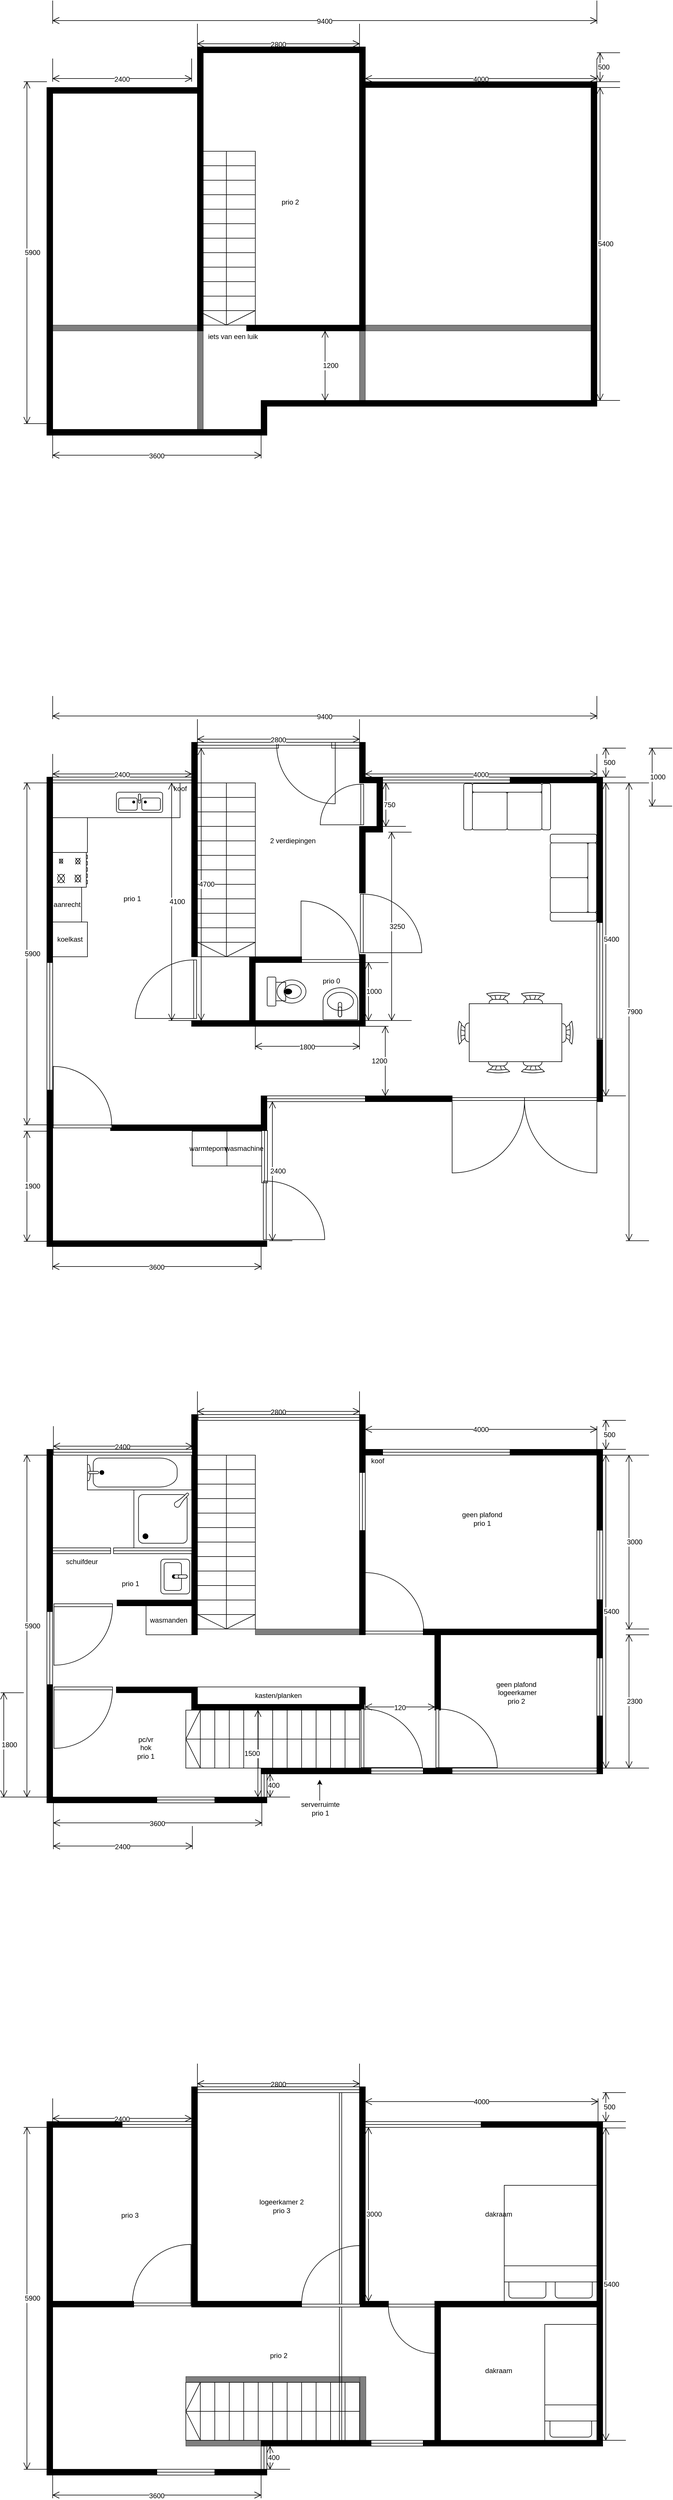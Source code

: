 <mxfile version="12.4.2" type="device" pages="1"><diagram name="Page-1" id="38b20595-45e3-9b7f-d5ca-b57f44c5b66d"><mxGraphModel dx="780" dy="1190" grid="1" gridSize="10" guides="1" tooltips="1" connect="0" arrows="0" fold="1" page="1" pageScale="1" pageWidth="1654" pageHeight="1169" background="#ffffff" math="0" shadow="0"><root><mxCell id="0"/><mxCell id="1" parent="0"/><mxCell id="gJJ7Ahk2cmXZsZUWzISn-1" value="" style="verticalLabelPosition=bottom;html=1;verticalAlign=top;align=center;shape=mxgraph.floorplan.stairs;direction=west;" parent="1" vertex="1"><mxGeometry x="530" y="4110" width="300" height="100" as="geometry"/></mxCell><mxCell id="1JDMGnojku8wExI22cnZ-4" value="" style="verticalLabelPosition=bottom;html=1;verticalAlign=top;align=center;shape=mxgraph.floorplan.wall;fillColor=#000000;direction=south;" parent="1" vertex="1"><mxGeometry x="290" y="1340" width="10" height="320" as="geometry"/></mxCell><mxCell id="1JDMGnojku8wExI22cnZ-6" value="" style="verticalLabelPosition=bottom;html=1;verticalAlign=top;align=center;shape=mxgraph.floorplan.stairs;direction=south;fillColor=none;rotation=0;" parent="1" vertex="1"><mxGeometry x="550" y="1350" width="100" height="300" as="geometry"/></mxCell><mxCell id="1JDMGnojku8wExI22cnZ-8" value="" style="rounded=0;whiteSpace=wrap;html=1;fillColor=none;" parent="1" vertex="1"><mxGeometry x="300" y="1350" width="220" height="60" as="geometry"/></mxCell><mxCell id="1JDMGnojku8wExI22cnZ-10" value="koelkast" style="rounded=0;whiteSpace=wrap;html=1;fillColor=none;" parent="1" vertex="1"><mxGeometry x="300" y="1590" width="60" height="60" as="geometry"/></mxCell><mxCell id="1JDMGnojku8wExI22cnZ-11" value="aanrecht" style="rounded=0;whiteSpace=wrap;html=1;fillColor=none;" parent="1" vertex="1"><mxGeometry x="300" y="1530" width="50" height="60" as="geometry"/></mxCell><mxCell id="1JDMGnojku8wExI22cnZ-14" value="" style="verticalLabelPosition=bottom;html=1;verticalAlign=top;align=center;shape=mxgraph.floorplan.doorRight;aspect=fixed;fillColor=none;" parent="1" vertex="1"><mxGeometry x="687" y="1280" width="101" height="107.29" as="geometry"/></mxCell><UserObject label="2 verdiepingen" placeholders="1" name="Variable" id="1JDMGnojku8wExI22cnZ-18"><mxCell style="text;html=1;strokeColor=none;fillColor=none;align=center;verticalAlign=middle;whiteSpace=wrap;overflow=hidden;" parent="1" vertex="1"><mxGeometry x="670" y="1440" width="90" height="20" as="geometry"/></mxCell></UserObject><mxCell id="1JDMGnojku8wExI22cnZ-28" value="" style="verticalLabelPosition=bottom;html=1;verticalAlign=top;align=center;shape=mxgraph.floorplan.wallCorner;fillColor=#000000;direction=south;" parent="1" vertex="1"><mxGeometry x="1090" y="1340" width="160" height="250" as="geometry"/></mxCell><mxCell id="1JDMGnojku8wExI22cnZ-29" value="" style="verticalLabelPosition=bottom;html=1;verticalAlign=top;align=center;shape=mxgraph.floorplan.window;fillColor=none;" parent="1" vertex="1"><mxGeometry x="870" y="1340" width="220" height="10" as="geometry"/></mxCell><mxCell id="1JDMGnojku8wExI22cnZ-30" value="" style="verticalLabelPosition=bottom;html=1;verticalAlign=top;align=center;shape=mxgraph.floorplan.window;fillColor=none;" parent="1" vertex="1"><mxGeometry x="550" y="1280" width="140" height="10" as="geometry"/></mxCell><mxCell id="1JDMGnojku8wExI22cnZ-32" value="" style="verticalLabelPosition=bottom;html=1;verticalAlign=top;align=center;shape=mxgraph.floorplan.window;fillColor=none;" parent="1" vertex="1"><mxGeometry x="300" y="1340" width="240" height="10" as="geometry"/></mxCell><mxCell id="1JDMGnojku8wExI22cnZ-33" value="" style="verticalLabelPosition=bottom;html=1;verticalAlign=top;align=center;shape=mxgraph.floorplan.doorLeft;aspect=fixed;fillColor=none;rotation=-90;" parent="1" vertex="1"><mxGeometry x="834.5" y="1538.94" width="101" height="107.06" as="geometry"/></mxCell><mxCell id="1JDMGnojku8wExI22cnZ-53" value="" style="verticalLabelPosition=bottom;html=1;verticalAlign=top;align=center;shape=mxgraph.floorplan.sink_double;fillColor=none;" parent="1" vertex="1"><mxGeometry x="410" y="1366" width="80" height="35" as="geometry"/></mxCell><mxCell id="1JDMGnojku8wExI22cnZ-55" value="" style="verticalLabelPosition=bottom;html=1;verticalAlign=top;align=center;shape=mxgraph.floorplan.toilet;fillColor=none;rotation=-90;" parent="1" vertex="1"><mxGeometry x="679" y="1676.5" width="50" height="67" as="geometry"/></mxCell><mxCell id="1JDMGnojku8wExI22cnZ-57" value="" style="verticalLabelPosition=bottom;html=1;verticalAlign=top;align=center;shape=mxgraph.floorplan.wall;fillColor=#000000;direction=south;" parent="1" vertex="1"><mxGeometry x="830" y="1646" width="10" height="114" as="geometry"/></mxCell><mxCell id="1JDMGnojku8wExI22cnZ-59" value="" style="verticalLabelPosition=bottom;html=1;verticalAlign=top;align=center;shape=mxgraph.floorplan.doorRight;aspect=fixed;fillColor=none;rotation=-180;" parent="1" vertex="1"><mxGeometry x="729" y="1552.5" width="101" height="107.29" as="geometry"/></mxCell><mxCell id="1JDMGnojku8wExI22cnZ-61" value="" style="verticalLabelPosition=bottom;html=1;verticalAlign=top;align=center;shape=mxgraph.floorplan.sink_1;fillColor=none;rotation=180;" parent="1" vertex="1"><mxGeometry x="767" y="1703.5" width="60" height="55" as="geometry"/></mxCell><mxCell id="1JDMGnojku8wExI22cnZ-64" value="" style="verticalLabelPosition=bottom;html=1;verticalAlign=top;align=center;shape=mxgraph.floorplan.doorDouble;aspect=fixed;fillColor=none;" parent="1" vertex="1"><mxGeometry x="990" y="1893" width="250" height="133" as="geometry"/></mxCell><mxCell id="1JDMGnojku8wExI22cnZ-66" value="" style="verticalLabelPosition=bottom;html=1;verticalAlign=top;align=center;shape=mxgraph.floorplan.window;fillColor=none;" parent="1" vertex="1"><mxGeometry x="670" y="1890" width="170" height="10" as="geometry"/></mxCell><mxCell id="1JDMGnojku8wExI22cnZ-67" value="" style="verticalLabelPosition=bottom;html=1;verticalAlign=top;align=center;shape=mxgraph.floorplan.window;fillColor=none;" parent="1" vertex="1"><mxGeometry x="782" y="1280" width="48" height="10" as="geometry"/></mxCell><mxCell id="1JDMGnojku8wExI22cnZ-68" value="" style="verticalLabelPosition=bottom;html=1;verticalAlign=top;align=center;shape=mxgraph.floorplan.doorLeft;aspect=fixed;fillColor=none;rotation=-90;" parent="1" vertex="1"><mxGeometry x="667" y="2034" width="101" height="107.29" as="geometry"/></mxCell><mxCell id="1JDMGnojku8wExI22cnZ-70" value="" style="verticalLabelPosition=bottom;html=1;verticalAlign=top;align=center;shape=mxgraph.floorplan.window;fillColor=none;rotation=0;direction=south;" parent="1" vertex="1"><mxGeometry x="661" y="1950" width="10" height="90" as="geometry"/></mxCell><mxCell id="1JDMGnojku8wExI22cnZ-74" value="" style="verticalLabelPosition=bottom;html=1;verticalAlign=top;align=center;shape=mxgraph.floorplan.wall;fillColor=#000000;" parent="1" vertex="1"><mxGeometry x="400" y="1940" width="270" height="10" as="geometry"/></mxCell><mxCell id="1JDMGnojku8wExI22cnZ-80" value="" style="verticalLabelPosition=bottom;html=1;verticalAlign=top;align=center;shape=mxgraph.floorplan.window;fillColor=none;rotation=0;direction=south;" parent="1" vertex="1"><mxGeometry x="290" y="1658" width="10" height="227" as="geometry"/></mxCell><mxCell id="1JDMGnojku8wExI22cnZ-93" value="" style="verticalLabelPosition=bottom;html=1;verticalAlign=top;align=center;shape=mxgraph.floorplan.wallCorner;fillColor=#000000;direction=north;" parent="1" vertex="1"><mxGeometry x="290" y="1880" width="380" height="270" as="geometry"/></mxCell><mxCell id="1JDMGnojku8wExI22cnZ-94" value="" style="verticalLabelPosition=bottom;html=1;verticalAlign=top;align=center;shape=mxgraph.floorplan.window;fillColor=none;rotation=0;direction=south;" parent="1" vertex="1"><mxGeometry x="1240" y="1591" width="10" height="200" as="geometry"/></mxCell><mxCell id="1JDMGnojku8wExI22cnZ-95" value="" style="verticalLabelPosition=bottom;html=1;verticalAlign=top;align=center;shape=mxgraph.floorplan.wall;fillColor=#000000;direction=south;" parent="1" vertex="1"><mxGeometry x="1240" y="1793" width="10" height="107" as="geometry"/></mxCell><mxCell id="1JDMGnojku8wExI22cnZ-96" value="1200" style="shape=dimension;direction=north;whiteSpace=wrap;html=1;align=right;points=[];verticalAlign=middle;labelBackgroundColor=#ffffff;fillColor=none;" parent="1" vertex="1"><mxGeometry x="840" y="1770" width="40" height="120" as="geometry"/></mxCell><mxCell id="1JDMGnojku8wExI22cnZ-99" value="" style="verticalLabelPosition=bottom;html=1;verticalAlign=top;align=center;shape=mxgraph.floorplan.wall;fillColor=#000000;" parent="1" vertex="1"><mxGeometry x="840" y="1890" width="150" height="10" as="geometry"/></mxCell><mxCell id="1JDMGnojku8wExI22cnZ-100" value="" style="verticalLabelPosition=bottom;html=1;verticalAlign=top;align=center;shape=mxgraph.floorplan.wall;fillColor=#000000;direction=south;" parent="1" vertex="1"><mxGeometry x="660" y="1890" width="10" height="50" as="geometry"/></mxCell><mxCell id="1JDMGnojku8wExI22cnZ-106" value="2400" style="shape=dimension;whiteSpace=wrap;html=1;align=center;points=[];verticalAlign=bottom;spacingBottom=-5;labelBackgroundColor=#ffffff;fillColor=none;" parent="1" vertex="1"><mxGeometry x="300" y="1300" width="240" height="40" as="geometry"/></mxCell><mxCell id="1JDMGnojku8wExI22cnZ-107" value="2800" style="shape=dimension;whiteSpace=wrap;html=1;align=center;points=[];verticalAlign=bottom;spacingBottom=-5;labelBackgroundColor=#ffffff;fillColor=none;" parent="1" vertex="1"><mxGeometry x="550" y="1240" width="280" height="40" as="geometry"/></mxCell><mxCell id="1JDMGnojku8wExI22cnZ-108" value="9400" style="shape=dimension;whiteSpace=wrap;html=1;align=center;points=[];verticalAlign=bottom;spacingBottom=-5;labelBackgroundColor=#ffffff;fillColor=none;" parent="1" vertex="1"><mxGeometry x="300" width="940" height="40" as="geometry"/></mxCell><mxCell id="1JDMGnojku8wExI22cnZ-109" value="7900" style="shape=dimension;direction=south;whiteSpace=wrap;html=1;align=left;points=[];verticalAlign=middle;labelBackgroundColor=#ffffff;fillColor=none;" parent="1" vertex="1"><mxGeometry x="1290" y="1350" width="40" height="790" as="geometry"/></mxCell><mxCell id="1JDMGnojku8wExI22cnZ-111" value="5400" style="shape=dimension;direction=south;whiteSpace=wrap;html=1;align=left;points=[];verticalAlign=middle;labelBackgroundColor=#ffffff;fillColor=none;" parent="1" vertex="1"><mxGeometry x="1250" y="1350" width="40" height="540" as="geometry"/></mxCell><mxCell id="1JDMGnojku8wExI22cnZ-112" value="2400&lt;br&gt;" style="shape=dimension;direction=south;whiteSpace=wrap;html=1;align=left;points=[];verticalAlign=middle;labelBackgroundColor=#ffffff;fillColor=none;" parent="1" vertex="1"><mxGeometry x="674" y="1900" width="40" height="240" as="geometry"/></mxCell><mxCell id="1JDMGnojku8wExI22cnZ-113" value="500" style="shape=dimension;direction=south;whiteSpace=wrap;html=1;align=left;points=[];verticalAlign=middle;labelBackgroundColor=#ffffff;fillColor=none;" parent="1" vertex="1"><mxGeometry x="1250" y="1290" width="40" height="50" as="geometry"/></mxCell><mxCell id="sP8TrKM2C8Txnygdj8B0-2" value="4000" style="shape=dimension;direction=west;whiteSpace=wrap;html=1;align=center;points=[];verticalAlign=top;spacingTop=-8;labelBackgroundColor=#ffffff;fillColor=none;" parent="1" vertex="1"><mxGeometry x="840" y="2460" width="400" height="40" as="geometry"/></mxCell><mxCell id="sP8TrKM2C8Txnygdj8B0-3" value="2400" style="shape=dimension;whiteSpace=wrap;html=1;align=center;points=[];verticalAlign=bottom;spacingBottom=-5;labelBackgroundColor=#ffffff;fillColor=none;" parent="1" vertex="1"><mxGeometry x="301.25" y="2460" width="240" height="40" as="geometry"/></mxCell><mxCell id="sP8TrKM2C8Txnygdj8B0-4" value="2800" style="shape=dimension;whiteSpace=wrap;html=1;align=center;points=[];verticalAlign=bottom;spacingBottom=-5;labelBackgroundColor=#ffffff;fillColor=none;" parent="1" vertex="1"><mxGeometry x="550" y="2400" width="280" height="40" as="geometry"/></mxCell><mxCell id="sP8TrKM2C8Txnygdj8B0-5" value="500" style="shape=dimension;direction=south;whiteSpace=wrap;html=1;align=left;points=[];verticalAlign=middle;labelBackgroundColor=#ffffff;fillColor=none;" parent="1" vertex="1"><mxGeometry x="1250" y="2450" width="40" height="50" as="geometry"/></mxCell><mxCell id="sP8TrKM2C8Txnygdj8B0-6" value="" style="verticalLabelPosition=bottom;html=1;verticalAlign=top;align=center;shape=mxgraph.floorplan.window;" parent="1" vertex="1"><mxGeometry x="551.25" y="2440" width="280" height="10" as="geometry"/></mxCell><mxCell id="sP8TrKM2C8Txnygdj8B0-15" value="5400" style="shape=dimension;direction=south;whiteSpace=wrap;html=1;align=left;points=[];verticalAlign=middle;labelBackgroundColor=#ffffff;fillColor=none;" parent="1" vertex="1"><mxGeometry x="1250" y="2510" width="40" height="540" as="geometry"/></mxCell><mxCell id="sP8TrKM2C8Txnygdj8B0-16" value="" style="verticalLabelPosition=bottom;html=1;verticalAlign=top;align=center;shape=mxgraph.floorplan.wallCorner;fillColor=#000000;direction=north;" parent="1" vertex="1"><mxGeometry x="290" y="2905" width="190" height="205" as="geometry"/></mxCell><mxCell id="sP8TrKM2C8Txnygdj8B0-17" value="" style="verticalLabelPosition=bottom;html=1;verticalAlign=top;align=center;shape=mxgraph.floorplan.wallCorner;fillColor=#000000;direction=south;" parent="1" vertex="1"><mxGeometry x="1090" y="2500" width="160" height="140" as="geometry"/></mxCell><mxCell id="sP8TrKM2C8Txnygdj8B0-18" value="3600" style="shape=dimension;whiteSpace=wrap;html=1;align=center;points=[];verticalAlign=bottom;spacingBottom=-5;labelBackgroundColor=#ffffff;" parent="1" vertex="1"><mxGeometry x="300" y="2150" width="360" height="40" as="geometry"/></mxCell><mxCell id="sP8TrKM2C8Txnygdj8B0-19" value="3600" style="shape=dimension;whiteSpace=wrap;html=1;align=center;points=[];verticalAlign=bottom;spacingBottom=-5;labelBackgroundColor=#ffffff;" parent="1" vertex="1"><mxGeometry x="301.25" y="3110" width="360" height="40" as="geometry"/></mxCell><mxCell id="sP8TrKM2C8Txnygdj8B0-20" value="" style="verticalLabelPosition=bottom;html=1;verticalAlign=top;align=center;shape=mxgraph.floorplan.wall;fillColor=#000000;" parent="1" vertex="1"><mxGeometry x="660" y="3050" width="190" height="10" as="geometry"/></mxCell><mxCell id="sP8TrKM2C8Txnygdj8B0-22" value="" style="verticalLabelPosition=bottom;html=1;verticalAlign=top;align=center;shape=mxgraph.floorplan.wall;fillColor=#000000;direction=south;" parent="1" vertex="1"><mxGeometry x="830" y="2440" width="10" height="380" as="geometry"/></mxCell><mxCell id="sP8TrKM2C8Txnygdj8B0-23" value="" style="verticalLabelPosition=bottom;html=1;verticalAlign=top;align=center;shape=mxgraph.floorplan.wall;fillColor=#000000;direction=south;" parent="1" vertex="1"><mxGeometry x="540" y="2440" width="10" height="380" as="geometry"/></mxCell><mxCell id="sP8TrKM2C8Txnygdj8B0-25" value="" style="verticalLabelPosition=bottom;html=1;verticalAlign=top;align=center;shape=mxgraph.floorplan.window;" parent="1" vertex="1"><mxGeometry x="301.25" y="2500" width="240" height="10" as="geometry"/></mxCell><mxCell id="sP8TrKM2C8Txnygdj8B0-26" value="" style="verticalLabelPosition=bottom;html=1;verticalAlign=top;align=center;shape=mxgraph.floorplan.bathtub;" parent="1" vertex="1"><mxGeometry x="360" y="2510" width="180" height="60" as="geometry"/></mxCell><mxCell id="sP8TrKM2C8Txnygdj8B0-27" value="" style="verticalLabelPosition=bottom;html=1;verticalAlign=top;align=center;shape=mxgraph.floorplan.shower;rotation=0;direction=east;" parent="1" vertex="1"><mxGeometry x="440.25" y="2570" width="100" height="100" as="geometry"/></mxCell><mxCell id="sP8TrKM2C8Txnygdj8B0-28" value="" style="verticalLabelPosition=bottom;html=1;verticalAlign=top;align=center;shape=mxgraph.floorplan.doorLeft;aspect=fixed;" parent="1" vertex="1"><mxGeometry x="302.25" y="2766.5" width="101" height="107.29" as="geometry"/></mxCell><mxCell id="sP8TrKM2C8Txnygdj8B0-29" value="" style="verticalLabelPosition=bottom;html=1;verticalAlign=top;align=center;shape=mxgraph.floorplan.wall;fillColor=#000000;" parent="1" vertex="1"><mxGeometry x="411.25" y="2760" width="130" height="10" as="geometry"/></mxCell><mxCell id="sP8TrKM2C8Txnygdj8B0-30" value="" style="verticalLabelPosition=bottom;html=1;verticalAlign=top;align=center;shape=mxgraph.floorplan.chair;shadow=0;" parent="1" vertex="1"><mxGeometry x="1049.5" y="1711" width="40" height="52" as="geometry"/></mxCell><mxCell id="sP8TrKM2C8Txnygdj8B0-31" value="" style="verticalLabelPosition=bottom;html=1;verticalAlign=top;align=center;shape=mxgraph.floorplan.chair;shadow=0;direction=west;" parent="1" vertex="1"><mxGeometry x="1049.5" y="1799" width="40" height="52" as="geometry"/></mxCell><mxCell id="sP8TrKM2C8Txnygdj8B0-32" value="" style="verticalLabelPosition=bottom;html=1;verticalAlign=top;align=center;shape=mxgraph.floorplan.chair;shadow=0;direction=north;" parent="1" vertex="1"><mxGeometry x="999.5" y="1761" width="52" height="40" as="geometry"/></mxCell><mxCell id="sP8TrKM2C8Txnygdj8B0-33" value="" style="verticalLabelPosition=bottom;html=1;verticalAlign=top;align=center;shape=mxgraph.floorplan.chair;shadow=0;direction=south;" parent="1" vertex="1"><mxGeometry x="1147.5" y="1761" width="52" height="40" as="geometry"/></mxCell><mxCell id="sP8TrKM2C8Txnygdj8B0-34" value="" style="verticalLabelPosition=bottom;html=1;verticalAlign=top;align=center;shape=mxgraph.floorplan.chair;shadow=0;" parent="1" vertex="1"><mxGeometry x="1109.5" y="1711" width="40" height="52" as="geometry"/></mxCell><mxCell id="sP8TrKM2C8Txnygdj8B0-35" value="" style="verticalLabelPosition=bottom;html=1;verticalAlign=top;align=center;shape=mxgraph.floorplan.chair;shadow=0;direction=west;" parent="1" vertex="1"><mxGeometry x="1109.5" y="1799" width="40" height="52" as="geometry"/></mxCell><mxCell id="sP8TrKM2C8Txnygdj8B0-36" value="" style="shape=rect;shadow=0;" parent="1" vertex="1"><mxGeometry x="1019.5" y="1731" width="160" height="100" as="geometry"/></mxCell><mxCell id="sP8TrKM2C8Txnygdj8B0-40" value="" style="verticalLabelPosition=bottom;html=1;verticalAlign=top;align=center;shape=mxgraph.floorplan.doorRight;aspect=fixed;rotation=0;direction=west;" parent="1" vertex="1"><mxGeometry x="840" y="2711.35" width="101" height="107.29" as="geometry"/></mxCell><mxCell id="sP8TrKM2C8Txnygdj8B0-41" value="" style="verticalLabelPosition=bottom;html=1;verticalAlign=top;align=center;shape=mxgraph.floorplan.wall;fillColor=#000000;" parent="1" vertex="1"><mxGeometry x="940" y="2810" width="300" height="10" as="geometry"/></mxCell><mxCell id="sP8TrKM2C8Txnygdj8B0-42" value="" style="verticalLabelPosition=bottom;html=1;verticalAlign=top;align=center;shape=mxgraph.floorplan.stairs;rotation=0;direction=west;" parent="1" vertex="1"><mxGeometry x="530" y="2950" width="300" height="100" as="geometry"/></mxCell><mxCell id="sP8TrKM2C8Txnygdj8B0-43" value="" style="verticalLabelPosition=bottom;html=1;verticalAlign=top;align=center;shape=mxgraph.floorplan.wall;fillColor=#000000;direction=south;" parent="1" vertex="1"><mxGeometry x="960" y="2820" width="10" height="130" as="geometry"/></mxCell><mxCell id="sP8TrKM2C8Txnygdj8B0-44" value="" style="verticalLabelPosition=bottom;html=1;verticalAlign=top;align=center;shape=mxgraph.floorplan.doorLeft;aspect=fixed;rotation=0;direction=north;" parent="1" vertex="1"><mxGeometry x="962" y="2948.145" width="107.29" height="101" as="geometry"/></mxCell><mxCell id="sP8TrKM2C8Txnygdj8B0-45" value="1500" style="shape=dimension;direction=north;whiteSpace=wrap;html=1;align=right;points=[];verticalAlign=middle;labelBackgroundColor=#ffffff;fillColor=none;" parent="1" vertex="1"><mxGeometry x="620" y="2950" width="40" height="150" as="geometry"/></mxCell><mxCell id="sP8TrKM2C8Txnygdj8B0-47" value="" style="verticalLabelPosition=bottom;html=1;verticalAlign=top;align=center;shape=mxgraph.floorplan.wall;fillColor=#000000;" parent="1" vertex="1"><mxGeometry x="540" y="2940" width="298" height="10" as="geometry"/></mxCell><mxCell id="sP8TrKM2C8Txnygdj8B0-48" value="" style="verticalLabelPosition=bottom;html=1;verticalAlign=top;align=center;shape=mxgraph.floorplan.wall;fillColor=#000000;opacity=50;" parent="1" vertex="1"><mxGeometry x="650" y="2810" width="180" height="10" as="geometry"/></mxCell><mxCell id="sP8TrKM2C8Txnygdj8B0-49" value="" style="verticalLabelPosition=bottom;html=1;verticalAlign=top;align=center;shape=mxgraph.floorplan.wall;fillColor=#000000;direction=south;" parent="1" vertex="1"><mxGeometry x="830" y="2910" width="10" height="30" as="geometry"/></mxCell><mxCell id="sP8TrKM2C8Txnygdj8B0-53" value="" style="verticalLabelPosition=bottom;html=1;verticalAlign=top;align=center;shape=mxgraph.floorplan.wall;fillColor=#000000;direction=south;" parent="1" vertex="1"><mxGeometry x="540" y="2910" width="10" height="30" as="geometry"/></mxCell><mxCell id="sP8TrKM2C8Txnygdj8B0-54" value="" style="verticalLabelPosition=bottom;html=1;verticalAlign=top;align=center;shape=mxgraph.floorplan.doorLeft;aspect=fixed;rotation=0;" parent="1" vertex="1"><mxGeometry x="302.25" y="2910" width="101" height="107.29" as="geometry"/></mxCell><mxCell id="sP8TrKM2C8Txnygdj8B0-55" value="" style="verticalLabelPosition=bottom;html=1;verticalAlign=top;align=center;shape=mxgraph.floorplan.wall;fillColor=#000000;" parent="1" vertex="1"><mxGeometry x="410" y="2910" width="130" height="10" as="geometry"/></mxCell><mxCell id="sP8TrKM2C8Txnygdj8B0-57" value="" style="verticalLabelPosition=bottom;html=1;verticalAlign=top;align=center;shape=mxgraph.floorplan.window;rotation=0;direction=south;" parent="1" vertex="1"><mxGeometry x="290" y="2776" width="10" height="130" as="geometry"/></mxCell><mxCell id="sP8TrKM2C8Txnygdj8B0-59" value="" style="verticalLabelPosition=bottom;html=1;verticalAlign=top;align=center;shape=mxgraph.floorplan.wall;fillColor=#000000;direction=south;" parent="1" vertex="1"><mxGeometry x="290" y="2500" width="10" height="280" as="geometry"/></mxCell><mxCell id="sP8TrKM2C8Txnygdj8B0-60" value="" style="verticalLabelPosition=bottom;html=1;verticalAlign=top;align=center;shape=mxgraph.floorplan.couch;rotation=90;" parent="1" vertex="1"><mxGeometry x="1124.5" y="1473.5" width="150" height="80" as="geometry"/></mxCell><mxCell id="sP8TrKM2C8Txnygdj8B0-61" value="" style="verticalLabelPosition=bottom;html=1;verticalAlign=top;align=center;shape=mxgraph.floorplan.couch;" parent="1" vertex="1"><mxGeometry x="1010" y="1351" width="150" height="80" as="geometry"/></mxCell><mxCell id="sP8TrKM2C8Txnygdj8B0-62" value="" style="verticalLabelPosition=bottom;html=1;verticalAlign=top;align=center;shape=mxgraph.floorplan.window;" parent="1" vertex="1"><mxGeometry x="990" y="3050" width="250" height="10" as="geometry"/></mxCell><mxCell id="sP8TrKM2C8Txnygdj8B0-63" value="" style="verticalLabelPosition=bottom;html=1;verticalAlign=top;align=center;shape=mxgraph.floorplan.window;" parent="1" vertex="1"><mxGeometry x="870" y="2500" width="220" height="10" as="geometry"/></mxCell><mxCell id="sP8TrKM2C8Txnygdj8B0-64" value="" style="verticalLabelPosition=bottom;html=1;verticalAlign=top;align=center;shape=mxgraph.floorplan.window;rotation=0;direction=south;" parent="1" vertex="1"><mxGeometry x="1240" y="2639.5" width="10" height="120" as="geometry"/></mxCell><mxCell id="sP8TrKM2C8Txnygdj8B0-67" value="" style="verticalLabelPosition=bottom;html=1;verticalAlign=top;align=center;shape=mxgraph.floorplan.wall;fillColor=#000000;direction=south;" parent="1" vertex="1"><mxGeometry x="1240" y="2760" width="10" height="100" as="geometry"/></mxCell><mxCell id="sP8TrKM2C8Txnygdj8B0-68" value="" style="verticalLabelPosition=bottom;html=1;verticalAlign=top;align=center;shape=mxgraph.floorplan.window;rotation=0;direction=south;" parent="1" vertex="1"><mxGeometry x="1240" y="2860" width="10" height="100" as="geometry"/></mxCell><mxCell id="sP8TrKM2C8Txnygdj8B0-69" value="" style="verticalLabelPosition=bottom;html=1;verticalAlign=top;align=center;shape=mxgraph.floorplan.wall;fillColor=#000000;direction=south;" parent="1" vertex="1"><mxGeometry x="1240" y="2960" width="10" height="100" as="geometry"/></mxCell><mxCell id="sP8TrKM2C8Txnygdj8B0-70" value="" style="verticalLabelPosition=bottom;html=1;verticalAlign=top;align=center;shape=mxgraph.floorplan.window;" parent="1" vertex="1"><mxGeometry x="480" y="3100" width="100" height="10" as="geometry"/></mxCell><mxCell id="sP8TrKM2C8Txnygdj8B0-71" value="" style="verticalLabelPosition=bottom;html=1;verticalAlign=top;align=center;shape=mxgraph.floorplan.wall;fillColor=#000000;" parent="1" vertex="1"><mxGeometry x="580" y="3100" width="90" height="10" as="geometry"/></mxCell><mxCell id="sP8TrKM2C8Txnygdj8B0-72" value="3250" style="shape=dimension;direction=south;whiteSpace=wrap;html=1;align=left;points=[];verticalAlign=middle;labelBackgroundColor=#ffffff;" parent="1" vertex="1"><mxGeometry x="880" y="1435" width="40" height="325" as="geometry"/></mxCell><mxCell id="sP8TrKM2C8Txnygdj8B0-74" value="geen plafond&lt;br&gt;&amp;nbsp;logeerkamer&lt;br&gt;prio 2" style="text;html=1;strokeColor=none;fillColor=none;align=center;verticalAlign=middle;whiteSpace=wrap;rounded=0;" parent="1" vertex="1"><mxGeometry x="1061.25" y="2910" width="80" height="20" as="geometry"/></mxCell><mxCell id="sP8TrKM2C8Txnygdj8B0-75" value="" style="verticalLabelPosition=bottom;html=1;verticalAlign=top;align=center;shape=mxgraph.floorplan.window;" parent="1" vertex="1"><mxGeometry x="850" y="3050" width="90" height="10" as="geometry"/></mxCell><mxCell id="sP8TrKM2C8Txnygdj8B0-76" value="" style="verticalLabelPosition=bottom;html=1;verticalAlign=top;align=center;shape=mxgraph.floorplan.wall;fillColor=#000000;" parent="1" vertex="1"><mxGeometry x="940" y="3050" width="50" height="10" as="geometry"/></mxCell><mxCell id="IbmZmfyxVNW0542c8ekG-2" value="1800" style="shape=dimension;direction=south;whiteSpace=wrap;html=1;align=left;points=[];verticalAlign=middle;labelBackgroundColor=#ffffff" parent="1" vertex="1"><mxGeometry x="210" y="2920" width="40" height="180" as="geometry"/></mxCell><mxCell id="IbmZmfyxVNW0542c8ekG-3" value="5900" style="shape=dimension;direction=south;whiteSpace=wrap;html=1;align=left;points=[];verticalAlign=middle;labelBackgroundColor=#ffffff" parent="1" vertex="1"><mxGeometry x="250" y="2510" width="40" height="590" as="geometry"/></mxCell><mxCell id="IbmZmfyxVNW0542c8ekG-5" value="3000" style="shape=dimension;direction=south;whiteSpace=wrap;html=1;align=left;points=[];verticalAlign=middle;labelBackgroundColor=#ffffff" parent="1" vertex="1"><mxGeometry x="1290" y="2510" width="40" height="300" as="geometry"/></mxCell><mxCell id="IbmZmfyxVNW0542c8ekG-7" value="2300" style="shape=dimension;direction=south;whiteSpace=wrap;html=1;align=left;points=[];verticalAlign=middle;labelBackgroundColor=#ffffff" parent="1" vertex="1"><mxGeometry x="1290" y="2820" width="40" height="230" as="geometry"/></mxCell><mxCell id="xeFQ0IzpVUKrTytv1c_--26" value="4000" style="shape=dimension;direction=west;whiteSpace=wrap;html=1;align=center;points=[];verticalAlign=top;spacingTop=-8;labelBackgroundColor=#ffffff;fillColor=none;" parent="1" vertex="1"><mxGeometry x="840" y="3620" width="402" height="40" as="geometry"/></mxCell><mxCell id="xeFQ0IzpVUKrTytv1c_--27" value="2400" style="shape=dimension;whiteSpace=wrap;html=1;align=center;points=[];verticalAlign=bottom;spacingBottom=-5;labelBackgroundColor=#ffffff;fillColor=none;" parent="1" vertex="1"><mxGeometry x="300" y="3620" width="240" height="40" as="geometry"/></mxCell><mxCell id="xeFQ0IzpVUKrTytv1c_--28" value="2800" style="shape=dimension;whiteSpace=wrap;html=1;align=center;points=[];verticalAlign=bottom;spacingBottom=-5;labelBackgroundColor=#ffffff;fillColor=none;" parent="1" vertex="1"><mxGeometry x="550" y="3560" width="280" height="40" as="geometry"/></mxCell><mxCell id="xeFQ0IzpVUKrTytv1c_--29" value="500" style="shape=dimension;direction=south;whiteSpace=wrap;html=1;align=left;points=[];verticalAlign=middle;labelBackgroundColor=#ffffff;fillColor=none;" parent="1" vertex="1"><mxGeometry x="1250" y="3610" width="40" height="50" as="geometry"/></mxCell><mxCell id="xeFQ0IzpVUKrTytv1c_--31" value="5400" style="shape=dimension;direction=south;whiteSpace=wrap;html=1;align=left;points=[];verticalAlign=middle;labelBackgroundColor=#ffffff;fillColor=none;" parent="1" vertex="1"><mxGeometry x="1250" y="3671" width="40" height="539" as="geometry"/></mxCell><mxCell id="xeFQ0IzpVUKrTytv1c_--32" value="" style="verticalLabelPosition=bottom;html=1;verticalAlign=top;align=center;shape=mxgraph.floorplan.wallCorner;fillColor=#000000;direction=north;" parent="1" vertex="1"><mxGeometry x="290" y="3660" width="380" height="610" as="geometry"/></mxCell><mxCell id="xeFQ0IzpVUKrTytv1c_--33" value="" style="verticalLabelPosition=bottom;html=1;verticalAlign=top;align=center;shape=mxgraph.floorplan.wallCorner;fillColor=#000000;direction=south;" parent="1" vertex="1"><mxGeometry x="1040" y="3660" width="210" height="560" as="geometry"/></mxCell><mxCell id="xeFQ0IzpVUKrTytv1c_--34" value="3600" style="shape=dimension;whiteSpace=wrap;html=1;align=center;points=[];verticalAlign=bottom;spacingBottom=-5;labelBackgroundColor=#ffffff;" parent="1" vertex="1"><mxGeometry x="300" y="4270" width="360" height="40" as="geometry"/></mxCell><mxCell id="xeFQ0IzpVUKrTytv1c_--35" value="" style="verticalLabelPosition=bottom;html=1;verticalAlign=top;align=center;shape=mxgraph.floorplan.wall;fillColor=#000000;" parent="1" vertex="1"><mxGeometry x="940" y="4210" width="300" height="10" as="geometry"/></mxCell><mxCell id="xeFQ0IzpVUKrTytv1c_--37" value="" style="verticalLabelPosition=bottom;html=1;verticalAlign=top;align=center;shape=mxgraph.floorplan.wall;fillColor=#000000;direction=south;" parent="1" vertex="1"><mxGeometry x="830" y="3600" width="10" height="380" as="geometry"/></mxCell><mxCell id="xeFQ0IzpVUKrTytv1c_--38" value="" style="verticalLabelPosition=bottom;html=1;verticalAlign=top;align=center;shape=mxgraph.floorplan.wall;fillColor=#000000;direction=south;" parent="1" vertex="1"><mxGeometry x="540" y="3600" width="10" height="70" as="geometry"/></mxCell><mxCell id="xeFQ0IzpVUKrTytv1c_--40" value="" style="verticalLabelPosition=bottom;html=1;verticalAlign=top;align=center;shape=mxgraph.floorplan.wall;fillColor=#000000;" parent="1" vertex="1"><mxGeometry x="960" y="3970" width="280" height="10" as="geometry"/></mxCell><mxCell id="xeFQ0IzpVUKrTytv1c_--41" value="" style="verticalLabelPosition=bottom;html=1;verticalAlign=top;align=center;shape=mxgraph.floorplan.wall;fillColor=#000000;direction=south;" parent="1" vertex="1"><mxGeometry x="960" y="3980" width="10" height="230" as="geometry"/></mxCell><mxCell id="xeFQ0IzpVUKrTytv1c_--59" value="5900" style="shape=dimension;direction=south;whiteSpace=wrap;html=1;align=left;points=[];verticalAlign=middle;labelBackgroundColor=#ffffff" parent="1" vertex="1"><mxGeometry x="250" y="3670" width="40" height="590" as="geometry"/></mxCell><mxCell id="xeFQ0IzpVUKrTytv1c_--60" value="" style="verticalLabelPosition=bottom;html=1;verticalAlign=top;align=center;shape=mxgraph.floorplan.wall;fillColor=#000000;" parent="1" vertex="1"><mxGeometry x="300" y="3660" width="120" height="10" as="geometry"/></mxCell><mxCell id="hM4PGoBQlx-VZWZ7HCmP-1" value="" style="verticalLabelPosition=bottom;html=1;verticalAlign=top;align=center;shape=mxgraph.floorplan.window;rotation=90;" parent="1" vertex="1"><mxGeometry x="645.25" y="3075" width="40" height="10" as="geometry"/></mxCell><mxCell id="hM4PGoBQlx-VZWZ7HCmP-2" value="" style="verticalLabelPosition=bottom;html=1;verticalAlign=top;align=center;shape=mxgraph.floorplan.bed_double;rotation=0;direction=west;" parent="1" vertex="1"><mxGeometry x="1080" y="3770" width="160" height="200" as="geometry"/></mxCell><mxCell id="sP8TrKM2C8Txnygdj8B0-73" value="geen plafond&lt;br&gt;prio 1" style="text;html=1;strokeColor=none;fillColor=none;align=center;verticalAlign=middle;whiteSpace=wrap;rounded=0;" parent="1" vertex="1"><mxGeometry x="1002.25" y="2610" width="80" height="20" as="geometry"/></mxCell><mxCell id="hM4PGoBQlx-VZWZ7HCmP-3" value="2400" style="shape=dimension;whiteSpace=wrap;html=1;align=center;points=[];verticalAlign=bottom;spacingBottom=-5;labelBackgroundColor=#ffffff" parent="1" vertex="1"><mxGeometry x="301.25" y="3150" width="240" height="40" as="geometry"/></mxCell><mxCell id="hM4PGoBQlx-VZWZ7HCmP-4" value="1900" style="shape=dimension;direction=south;whiteSpace=wrap;html=1;align=left;points=[];verticalAlign=middle;labelBackgroundColor=#ffffff" parent="1" vertex="1"><mxGeometry x="250" y="1951" width="40" height="190" as="geometry"/></mxCell><mxCell id="hM4PGoBQlx-VZWZ7HCmP-5" value="5900" style="shape=dimension;direction=south;whiteSpace=wrap;html=1;align=left;points=[];verticalAlign=middle;labelBackgroundColor=#ffffff" parent="1" vertex="1"><mxGeometry x="250" y="1350" width="40" height="590" as="geometry"/></mxCell><mxCell id="hM4PGoBQlx-VZWZ7HCmP-7" value="4000" style="shape=dimension;whiteSpace=wrap;html=1;align=center;points=[];verticalAlign=bottom;spacingBottom=-5;labelBackgroundColor=#ffffff" parent="1" vertex="1"><mxGeometry x="840" y="1300" width="400" height="40" as="geometry"/></mxCell><mxCell id="hM4PGoBQlx-VZWZ7HCmP-8" value="warmtepomp" style="rounded=0;whiteSpace=wrap;html=1;" parent="1" vertex="1"><mxGeometry x="541" y="1951" width="60" height="60" as="geometry"/></mxCell><mxCell id="hM4PGoBQlx-VZWZ7HCmP-9" value="kasten/planken" style="rounded=0;whiteSpace=wrap;html=1;" parent="1" vertex="1"><mxGeometry x="550" y="2910" width="280" height="30" as="geometry"/></mxCell><mxCell id="hM4PGoBQlx-VZWZ7HCmP-10" value="pc/vr hok&lt;br&gt;prio 1" style="text;html=1;strokeColor=none;fillColor=none;align=center;verticalAlign=middle;whiteSpace=wrap;rounded=0;" parent="1" vertex="1"><mxGeometry x="441.25" y="3005" width="40" height="20" as="geometry"/></mxCell><mxCell id="hM4PGoBQlx-VZWZ7HCmP-16" value="" style="shape=link;html=1;" parent="1" edge="1"><mxGeometry width="50" height="50" relative="1" as="geometry"><mxPoint x="797.25" y="4210" as="sourcePoint"/><mxPoint x="797.25" y="3610" as="targetPoint"/></mxGeometry></mxCell><mxCell id="hM4PGoBQlx-VZWZ7HCmP-18" value="wasmanden" style="rounded=0;whiteSpace=wrap;html=1;" parent="1" vertex="1"><mxGeometry x="461.25" y="2770" width="79" height="50" as="geometry"/></mxCell><mxCell id="hM4PGoBQlx-VZWZ7HCmP-20" value="400" style="shape=dimension;direction=south;whiteSpace=wrap;html=1;align=left;points=[];verticalAlign=middle;labelBackgroundColor=#ffffff" parent="1" vertex="1"><mxGeometry x="670" y="4220" width="40" height="40" as="geometry"/></mxCell><mxCell id="hM4PGoBQlx-VZWZ7HCmP-22" value="wasmachine" style="rounded=0;whiteSpace=wrap;html=1;" parent="1" vertex="1"><mxGeometry x="601" y="1951" width="60" height="60" as="geometry"/></mxCell><mxCell id="hM4PGoBQlx-VZWZ7HCmP-23" value="3000" style="shape=dimension;direction=south;whiteSpace=wrap;html=1;align=left;points=[];verticalAlign=middle;labelBackgroundColor=#ffffff" parent="1" vertex="1"><mxGeometry x="840" y="3670" width="40" height="300" as="geometry"/></mxCell><mxCell id="hM4PGoBQlx-VZWZ7HCmP-24" value="" style="verticalLabelPosition=bottom;html=1;verticalAlign=top;align=center;shape=mxgraph.floorplan.doorLeft;aspect=fixed;rotation=0;direction=north;" parent="1" vertex="1"><mxGeometry x="832.605" y="2948.145" width="107.29" height="101" as="geometry"/></mxCell><mxCell id="R7zZlX7x2dT4ssKR2r70-1" value="" style="verticalLabelPosition=bottom;html=1;verticalAlign=top;align=center;shape=mxgraph.floorplan.range_1;rotation=-90;" parent="1" vertex="1"><mxGeometry x="300" y="1470" width="60" height="60" as="geometry"/></mxCell><mxCell id="R7zZlX7x2dT4ssKR2r70-6" value="" style="rounded=0;whiteSpace=wrap;html=1;" parent="1" vertex="1"><mxGeometry x="300" y="1410" width="60" height="60" as="geometry"/></mxCell><mxCell id="R7zZlX7x2dT4ssKR2r70-7" value="120" style="shape=dimension;whiteSpace=wrap;html=1;align=center;points=[];verticalAlign=bottom;spacingBottom=-5;labelBackgroundColor=#ffffff" parent="1" vertex="1"><mxGeometry x="840" y="2910" width="120" height="40" as="geometry"/></mxCell><mxCell id="R7zZlX7x2dT4ssKR2r70-10" value="" style="verticalLabelPosition=bottom;html=1;verticalAlign=top;align=center;shape=mxgraph.floorplan.wall;fillColor=#000000;direction=south;" parent="1" vertex="1"><mxGeometry x="640" y="1660" width="10" height="100" as="geometry"/></mxCell><mxCell id="R7zZlX7x2dT4ssKR2r70-11" value="" style="verticalLabelPosition=bottom;html=1;verticalAlign=top;align=center;shape=mxgraph.floorplan.wall;fillColor=#000000;" parent="1" vertex="1"><mxGeometry x="640" y="1650" width="90" height="10" as="geometry"/></mxCell><mxCell id="R7zZlX7x2dT4ssKR2r70-12" value="" style="endArrow=classic;html=1;spacingBottom=0;spacingTop=0;" parent="1" edge="1"><mxGeometry width="50" height="50" relative="1" as="geometry"><mxPoint x="761.25" y="3120" as="sourcePoint"/><mxPoint x="761.25" y="3070" as="targetPoint"/></mxGeometry></mxCell><mxCell id="R7zZlX7x2dT4ssKR2r70-13" value="serverruimte&lt;br&gt;prio 1" style="text;html=1;align=center;verticalAlign=middle;resizable=0;points=[];;labelBackgroundColor=#ffffff;" parent="R7zZlX7x2dT4ssKR2r70-12" vertex="1" connectable="0"><mxGeometry x="-0.127" relative="1" as="geometry"><mxPoint y="22" as="offset"/></mxGeometry></mxCell><mxCell id="R7zZlX7x2dT4ssKR2r70-14" value="1800" style="shape=dimension;whiteSpace=wrap;html=1;align=center;points=[];verticalAlign=bottom;spacingBottom=-5;labelBackgroundColor=#ffffff" parent="1" vertex="1"><mxGeometry x="650" y="1770" width="180" height="40" as="geometry"/></mxCell><mxCell id="4CZSlRJd1DRqNNeBmAG6-1" value="" style="verticalLabelPosition=bottom;html=1;verticalAlign=top;align=center;shape=mxgraph.floorplan.wallCorner;fillColor=#000000;direction=north" parent="1" vertex="1"><mxGeometry x="830" y="1280" width="40" height="70" as="geometry"/></mxCell><mxCell id="4CZSlRJd1DRqNNeBmAG6-2" value="" style="verticalLabelPosition=bottom;html=1;verticalAlign=top;align=center;shape=mxgraph.floorplan.wallCorner;fillColor=#000000;" parent="1" vertex="1"><mxGeometry x="830" y="1425" width="40" height="115" as="geometry"/></mxCell><mxCell id="4CZSlRJd1DRqNNeBmAG6-3" value="" style="verticalLabelPosition=bottom;html=1;verticalAlign=top;align=center;shape=mxgraph.floorplan.wall;fillColor=#000000;direction=south;" parent="1" vertex="1"><mxGeometry x="860" y="1351" width="10" height="75" as="geometry"/></mxCell><mxCell id="4CZSlRJd1DRqNNeBmAG6-4" value="" style="verticalLabelPosition=bottom;html=1;verticalAlign=top;align=center;shape=mxgraph.floorplan.doorRight;aspect=fixed;rotation=90;" parent="1" vertex="1"><mxGeometry x="765" y="1350" width="70" height="74.38" as="geometry"/></mxCell><mxCell id="4CZSlRJd1DRqNNeBmAG6-5" value="750" style="shape=dimension;direction=south;whiteSpace=wrap;html=1;align=left;points=[];verticalAlign=middle;labelBackgroundColor=#ffffff" parent="1" vertex="1"><mxGeometry x="870" y="1350" width="40" height="75" as="geometry"/></mxCell><mxCell id="4CZSlRJd1DRqNNeBmAG6-6" value="" style="verticalLabelPosition=bottom;html=1;verticalAlign=top;align=center;shape=mxgraph.floorplan.sink_2;rotation=90;" parent="1" vertex="1"><mxGeometry x="481.75" y="2694.5" width="60" height="50" as="geometry"/></mxCell><mxCell id="4CZSlRJd1DRqNNeBmAG6-8" value="" style="verticalLabelPosition=bottom;html=1;verticalAlign=top;align=center;shape=mxgraph.floorplan.window;" parent="1" vertex="1"><mxGeometry x="405.25" y="2670" width="135" height="10" as="geometry"/></mxCell><mxCell id="4CZSlRJd1DRqNNeBmAG6-14" value="1000" style="shape=dimension;direction=south;whiteSpace=wrap;html=1;align=left;points=[];verticalAlign=middle;labelBackgroundColor=#ffffff" parent="1" vertex="1"><mxGeometry x="1330" y="1290" width="40" height="100" as="geometry"/></mxCell><mxCell id="4CZSlRJd1DRqNNeBmAG6-20" value="schuifdeur" style="verticalLabelPosition=bottom;html=1;verticalAlign=top;align=center;shape=mxgraph.floorplan.window;" parent="1" vertex="1"><mxGeometry x="300" y="2670" width="100" height="10" as="geometry"/></mxCell><mxCell id="4CZSlRJd1DRqNNeBmAG6-22" value="1000" style="shape=dimension;direction=south;whiteSpace=wrap;html=1;align=left;points=[];verticalAlign=middle;labelBackgroundColor=#ffffff" parent="1" vertex="1"><mxGeometry x="840" y="1660" width="40" height="100" as="geometry"/></mxCell><mxCell id="lc3VPAMdnU29DgxmA_Du-4" value="" style="verticalLabelPosition=bottom;html=1;verticalAlign=top;align=center;shape=mxgraph.floorplan.wall;fillColor=#000000;" parent="1" vertex="1"><mxGeometry x="540" y="3970" width="190" height="10" as="geometry"/></mxCell><mxCell id="lc3VPAMdnU29DgxmA_Du-5" value="" style="verticalLabelPosition=bottom;html=1;verticalAlign=top;align=center;shape=mxgraph.floorplan.doorLeft;aspect=fixed;direction=west;" parent="1" vertex="1"><mxGeometry x="730" y="3872.69" width="101" height="107.31" as="geometry"/></mxCell><mxCell id="lc3VPAMdnU29DgxmA_Du-7" value="" style="verticalLabelPosition=bottom;html=1;verticalAlign=top;align=center;shape=mxgraph.floorplan.window;rotation=0;direction=south;" parent="1" vertex="1"><mxGeometry x="660" y="4220" width="10" height="40" as="geometry"/></mxCell><mxCell id="48epGGn2gwM2C3tV-0hQ-3" value="" style="verticalLabelPosition=bottom;html=1;verticalAlign=top;align=center;shape=mxgraph.floorplan.window;" parent="1" vertex="1"><mxGeometry x="850" y="4210" width="90" height="10" as="geometry"/></mxCell><mxCell id="48epGGn2gwM2C3tV-0hQ-4" value="" style="verticalLabelPosition=bottom;html=1;verticalAlign=top;align=center;shape=mxgraph.floorplan.wall;fillColor=#000000;" parent="1" vertex="1"><mxGeometry x="660" y="4210" width="190" height="10" as="geometry"/></mxCell><mxCell id="48epGGn2gwM2C3tV-0hQ-10" value="9400" style="shape=dimension;whiteSpace=wrap;html=1;align=center;points=[];verticalAlign=bottom;spacingBottom=-5;labelBackgroundColor=#ffffff;fillColor=none;" parent="1" vertex="1"><mxGeometry x="300" y="1200" width="940" height="40" as="geometry"/></mxCell><mxCell id="48epGGn2gwM2C3tV-0hQ-11" value="5900" style="shape=dimension;direction=south;whiteSpace=wrap;html=1;align=left;points=[];verticalAlign=middle;labelBackgroundColor=#ffffff" parent="1" vertex="1"><mxGeometry x="250" y="140" width="40" height="590" as="geometry"/></mxCell><mxCell id="48epGGn2gwM2C3tV-0hQ-14" value="2800" style="shape=dimension;whiteSpace=wrap;html=1;align=center;points=[];verticalAlign=bottom;spacingBottom=-5;labelBackgroundColor=#ffffff;fillColor=none;" parent="1" vertex="1"><mxGeometry x="550" y="40" width="280" height="40" as="geometry"/></mxCell><mxCell id="48epGGn2gwM2C3tV-0hQ-15" value="2400" style="shape=dimension;whiteSpace=wrap;html=1;align=center;points=[];verticalAlign=bottom;spacingBottom=-5;labelBackgroundColor=#ffffff;fillColor=none;" parent="1" vertex="1"><mxGeometry x="300" y="100" width="240" height="40" as="geometry"/></mxCell><mxCell id="48epGGn2gwM2C3tV-0hQ-16" value="4000" style="shape=dimension;whiteSpace=wrap;html=1;align=center;points=[];verticalAlign=bottom;spacingBottom=-5;labelBackgroundColor=#ffffff" parent="1" vertex="1"><mxGeometry x="840" y="100" width="400" height="40" as="geometry"/></mxCell><mxCell id="48epGGn2gwM2C3tV-0hQ-17" value="500" style="shape=dimension;direction=south;whiteSpace=wrap;html=1;align=left;points=[];verticalAlign=middle;labelBackgroundColor=#ffffff;fillColor=none;" parent="1" vertex="1"><mxGeometry x="1240" y="90" width="40" height="50" as="geometry"/></mxCell><mxCell id="48epGGn2gwM2C3tV-0hQ-19" value="" style="verticalLabelPosition=bottom;html=1;verticalAlign=top;align=center;shape=mxgraph.floorplan.wallCorner;fillColor=#000000;" parent="1" vertex="1"><mxGeometry x="290" y="150" width="260" height="600" as="geometry"/></mxCell><mxCell id="48epGGn2gwM2C3tV-0hQ-20" value="" style="verticalLabelPosition=bottom;html=1;verticalAlign=top;align=center;shape=mxgraph.floorplan.wallCorner;fillColor=#000000;direction=west" parent="1" vertex="1"><mxGeometry x="290" y="690" width="380" height="60" as="geometry"/></mxCell><mxCell id="48epGGn2gwM2C3tV-0hQ-21" value="3600" style="shape=dimension;whiteSpace=wrap;html=1;align=center;points=[];verticalAlign=bottom;spacingBottom=-5;labelBackgroundColor=#ffffff;" parent="1" vertex="1"><mxGeometry x="300" y="750" width="360" height="40" as="geometry"/></mxCell><mxCell id="48epGGn2gwM2C3tV-0hQ-23" value="5400" style="shape=dimension;direction=south;whiteSpace=wrap;html=1;align=left;points=[];verticalAlign=middle;labelBackgroundColor=#ffffff;fillColor=none;" parent="1" vertex="1"><mxGeometry x="1240" y="150" width="40" height="540" as="geometry"/></mxCell><mxCell id="48epGGn2gwM2C3tV-0hQ-24" value="" style="verticalLabelPosition=bottom;html=1;verticalAlign=top;align=center;shape=mxgraph.floorplan.wallCorner;fillColor=#000000;direction=south;" parent="1" vertex="1"><mxGeometry x="840" y="140" width="400" height="550" as="geometry"/></mxCell><mxCell id="48epGGn2gwM2C3tV-0hQ-25" value="" style="verticalLabelPosition=bottom;html=1;verticalAlign=top;align=center;shape=mxgraph.floorplan.wall;fillColor=#000000;" parent="1" vertex="1"><mxGeometry x="670" y="690" width="570" height="10" as="geometry"/></mxCell><mxCell id="48epGGn2gwM2C3tV-0hQ-27" value="1200" style="shape=dimension;direction=south;whiteSpace=wrap;html=1;align=left;points=[];verticalAlign=middle;labelBackgroundColor=#ffffff" parent="1" vertex="1"><mxGeometry x="765" y="570" width="40" height="120" as="geometry"/></mxCell><mxCell id="48epGGn2gwM2C3tV-0hQ-30" value="" style="verticalLabelPosition=bottom;html=1;verticalAlign=top;align=center;shape=mxgraph.floorplan.window;" parent="1" vertex="1"><mxGeometry x="840" y="3660" width="200" height="10" as="geometry"/></mxCell><mxCell id="48epGGn2gwM2C3tV-0hQ-31" value="" style="verticalLabelPosition=bottom;html=1;verticalAlign=top;align=center;shape=mxgraph.floorplan.window;direction=south;" parent="1" vertex="1"><mxGeometry x="830" y="2540" width="10" height="100" as="geometry"/></mxCell><mxCell id="48epGGn2gwM2C3tV-0hQ-32" value="" style="verticalLabelPosition=bottom;html=1;verticalAlign=top;align=center;shape=mxgraph.floorplan.wall;fillColor=#000000;direction=south;" parent="1" vertex="1"><mxGeometry x="540" y="1280" width="10" height="370" as="geometry"/></mxCell><mxCell id="48epGGn2gwM2C3tV-0hQ-34" value="" style="verticalLabelPosition=bottom;html=1;verticalAlign=top;align=center;shape=mxgraph.floorplan.doorRight;aspect=fixed;direction=south;" parent="1" vertex="1"><mxGeometry x="441.245" y="1655.495" width="107.31" height="101" as="geometry"/></mxCell><mxCell id="48epGGn2gwM2C3tV-0hQ-35" value="" style="verticalLabelPosition=bottom;html=1;verticalAlign=top;align=center;shape=mxgraph.floorplan.wall;fillColor=#000000;" parent="1" vertex="1"><mxGeometry x="540" y="1760" width="300" height="10" as="geometry"/></mxCell><mxCell id="48epGGn2gwM2C3tV-0hQ-38" value="400" style="shape=dimension;direction=south;whiteSpace=wrap;html=1;align=left;points=[];verticalAlign=middle;labelBackgroundColor=#ffffff" parent="1" vertex="1"><mxGeometry x="670" y="3060" width="40" height="40" as="geometry"/></mxCell><mxCell id="48epGGn2gwM2C3tV-0hQ-39" value="" style="verticalLabelPosition=bottom;html=1;verticalAlign=top;align=center;shape=mxgraph.floorplan.stairs;direction=south;fillColor=none;rotation=0;" parent="1" vertex="1"><mxGeometry x="550" y="2510" width="100" height="300" as="geometry"/></mxCell><mxCell id="48epGGn2gwM2C3tV-0hQ-41" value="" style="verticalLabelPosition=bottom;html=1;verticalAlign=top;align=center;shape=mxgraph.floorplan.stairs;direction=south;fillColor=none;rotation=0;" parent="1" vertex="1"><mxGeometry x="550" y="260" width="100" height="300" as="geometry"/></mxCell><mxCell id="48epGGn2gwM2C3tV-0hQ-42" value="4100" style="shape=dimension;direction=south;whiteSpace=wrap;html=1;align=left;points=[];verticalAlign=middle;labelBackgroundColor=#ffffff" parent="1" vertex="1"><mxGeometry x="500" y="1350" width="40" height="410" as="geometry"/></mxCell><mxCell id="48epGGn2gwM2C3tV-0hQ-43" value="4700" style="shape=dimension;direction=south;whiteSpace=wrap;html=1;align=left;points=[];verticalAlign=middle;labelBackgroundColor=#ffffff" parent="1" vertex="1"><mxGeometry x="551" y="1290" width="40" height="470" as="geometry"/></mxCell><mxCell id="Y1x2idbvW-vtI_xwKuMM-7" value="" style="verticalLabelPosition=bottom;html=1;verticalAlign=top;align=center;shape=mxgraph.floorplan.wall;fillColor=#000000;direction=south;" parent="1" vertex="1"><mxGeometry x="830" y="90" width="10" height="470" as="geometry"/></mxCell><mxCell id="Y1x2idbvW-vtI_xwKuMM-12" value="" style="verticalLabelPosition=bottom;html=1;verticalAlign=top;align=center;shape=mxgraph.floorplan.wallCorner;fillColor=#000000;" parent="1" vertex="1"><mxGeometry x="550" y="80" width="290" height="490" as="geometry"/></mxCell><mxCell id="Y1x2idbvW-vtI_xwKuMM-13" value="" style="verticalLabelPosition=bottom;html=1;verticalAlign=top;align=center;shape=mxgraph.floorplan.wall;fillColor=#000000;" parent="1" vertex="1"><mxGeometry x="635" y="560" width="205" height="10" as="geometry"/></mxCell><mxCell id="LO4SK7g3koOp2pU05fCW-1" value="" style="verticalLabelPosition=bottom;html=1;verticalAlign=top;align=center;shape=mxgraph.floorplan.wall;fillColor=#000000;opacity=50;" parent="1" vertex="1"><mxGeometry x="530" y="4100" width="300" height="10" as="geometry"/></mxCell><mxCell id="LO4SK7g3koOp2pU05fCW-2" value="" style="verticalLabelPosition=bottom;html=1;verticalAlign=top;align=center;shape=mxgraph.floorplan.wall;fillColor=#000000;direction=south;opacity=50;" parent="1" vertex="1"><mxGeometry x="831" y="4100" width="10" height="110" as="geometry"/></mxCell><mxCell id="LO4SK7g3koOp2pU05fCW-3" value="" style="verticalLabelPosition=bottom;html=1;verticalAlign=top;align=center;shape=mxgraph.floorplan.wall;fillColor=#000000;opacity=50;" parent="1" vertex="1"><mxGeometry x="530" y="4210" width="130" height="10" as="geometry"/></mxCell><mxCell id="LO4SK7g3koOp2pU05fCW-5" value="" style="verticalLabelPosition=bottom;html=1;verticalAlign=top;align=center;shape=mxgraph.floorplan.doorRight;aspect=fixed;direction=west;" parent="1" vertex="1"><mxGeometry x="301" y="1838" width="101" height="107.31" as="geometry"/></mxCell><mxCell id="LO4SK7g3koOp2pU05fCW-6" value="" style="verticalLabelPosition=bottom;html=1;verticalAlign=top;align=center;shape=mxgraph.floorplan.window;" parent="1" vertex="1"><mxGeometry x="480" y="4260" width="100" height="10" as="geometry"/></mxCell><mxCell id="LO4SK7g3koOp2pU05fCW-7" value="" style="verticalLabelPosition=bottom;html=1;verticalAlign=top;align=center;shape=mxgraph.floorplan.wall;fillColor=#000000;direction=south;opacity=50;" parent="1" vertex="1"><mxGeometry x="550" y="570" width="10" height="170" as="geometry"/></mxCell><mxCell id="LO4SK7g3koOp2pU05fCW-8" value="" style="verticalLabelPosition=bottom;html=1;verticalAlign=top;align=center;shape=mxgraph.floorplan.wall;fillColor=#000000;direction=south;opacity=50;" parent="1" vertex="1"><mxGeometry x="830" y="570" width="10" height="120" as="geometry"/></mxCell><mxCell id="LO4SK7g3koOp2pU05fCW-9" value="" style="verticalLabelPosition=bottom;html=1;verticalAlign=top;align=center;shape=mxgraph.floorplan.wall;fillColor=#000000;opacity=50;" parent="1" vertex="1"><mxGeometry x="300" y="560" width="250" height="10" as="geometry"/></mxCell><mxCell id="LO4SK7g3koOp2pU05fCW-10" value="" style="verticalLabelPosition=bottom;html=1;verticalAlign=top;align=center;shape=mxgraph.floorplan.wall;fillColor=#000000;opacity=50;" parent="1" vertex="1"><mxGeometry x="841" y="560" width="389" height="10" as="geometry"/></mxCell><mxCell id="LO4SK7g3koOp2pU05fCW-11" value="iets van een luik" style="text;html=1;align=center;verticalAlign=middle;resizable=0;points=[];;autosize=1;" parent="1" vertex="1"><mxGeometry x="561" y="570" width="100" height="20" as="geometry"/></mxCell><mxCell id="LO4SK7g3koOp2pU05fCW-13" value="" style="verticalLabelPosition=bottom;html=1;verticalAlign=top;align=center;shape=mxgraph.floorplan.wall;fillColor=#000000;direction=south;" parent="1" vertex="1"><mxGeometry x="540" y="3670" width="10" height="300" as="geometry"/></mxCell><mxCell id="LO4SK7g3koOp2pU05fCW-15" value="" style="verticalLabelPosition=bottom;html=1;verticalAlign=top;align=center;shape=mxgraph.floorplan.doorLeft;aspect=fixed;direction=west;" parent="1" vertex="1"><mxGeometry x="437.75" y="3870.69" width="101" height="107.31" as="geometry"/></mxCell><mxCell id="LO4SK7g3koOp2pU05fCW-16" value="" style="verticalLabelPosition=bottom;html=1;verticalAlign=top;align=center;shape=mxgraph.floorplan.wall;fillColor=#000000;" parent="1" vertex="1"><mxGeometry x="300" y="3970" width="140" height="10" as="geometry"/></mxCell><mxCell id="LO4SK7g3koOp2pU05fCW-17" value="" style="verticalLabelPosition=bottom;html=1;verticalAlign=top;align=center;shape=mxgraph.floorplan.window;" parent="1" vertex="1"><mxGeometry x="420" y="3660" width="120" height="10" as="geometry"/></mxCell><mxCell id="LO4SK7g3koOp2pU05fCW-18" value="" style="verticalLabelPosition=bottom;html=1;verticalAlign=top;align=center;shape=mxgraph.floorplan.window;" parent="1" vertex="1"><mxGeometry x="550" y="3600" width="280" height="10" as="geometry"/></mxCell><mxCell id="LO4SK7g3koOp2pU05fCW-19" value="dakraam" style="text;html=1;align=center;verticalAlign=middle;resizable=0;points=[];;autosize=1;" parent="1" vertex="1"><mxGeometry x="1040" y="3810" width="60" height="20" as="geometry"/></mxCell><mxCell id="LO4SK7g3koOp2pU05fCW-20" value="dakraam" style="text;html=1;align=center;verticalAlign=middle;resizable=0;points=[];;autosize=1;" parent="1" vertex="1"><mxGeometry x="1040" y="4080" width="60" height="20" as="geometry"/></mxCell><mxCell id="6R_5siPDQL6_xCXnQHrv-5" value="koof" style="text;html=1;align=center;verticalAlign=middle;resizable=0;points=[];;autosize=1;" parent="1" vertex="1"><mxGeometry x="841.25" y="2510" width="40" height="20" as="geometry"/></mxCell><mxCell id="6R_5siPDQL6_xCXnQHrv-6" value="koof" style="text;html=1;align=center;verticalAlign=middle;resizable=0;points=[];;autosize=1;" parent="1" vertex="1"><mxGeometry x="500" y="1350" width="40" height="20" as="geometry"/></mxCell><mxCell id="2wV9iiVgRE6Zhb-eBD0a-1" value="" style="verticalLabelPosition=bottom;html=1;verticalAlign=top;align=center;shape=mxgraph.floorplan.wall;fillColor=#000000;" parent="1" vertex="1"><mxGeometry x="840" y="2500" width="30" height="10" as="geometry"/></mxCell><mxCell id="2wV9iiVgRE6Zhb-eBD0a-3" value="" style="verticalLabelPosition=bottom;html=1;verticalAlign=top;align=center;shape=mxgraph.floorplan.wall;fillColor=#000000;" parent="1" vertex="1"><mxGeometry x="840" y="3970" width="40" height="10" as="geometry"/></mxCell><mxCell id="2wV9iiVgRE6Zhb-eBD0a-4" value="" style="verticalLabelPosition=bottom;html=1;verticalAlign=top;align=center;shape=mxgraph.floorplan.bed_single;direction=west;" parent="1" vertex="1"><mxGeometry x="1150" y="4010" width="90" height="200" as="geometry"/></mxCell><mxCell id="2wV9iiVgRE6Zhb-eBD0a-5" value="logeerkamer 2&lt;br&gt;prio 3" style="text;html=1;align=center;verticalAlign=middle;resizable=0;points=[];;autosize=1;" parent="1" vertex="1"><mxGeometry x="650" y="3791" width="90" height="30" as="geometry"/></mxCell><mxCell id="2wV9iiVgRE6Zhb-eBD0a-6" value="prio 1" style="text;html=1;align=center;verticalAlign=middle;resizable=0;points=[];;autosize=1;" parent="1" vertex="1"><mxGeometry x="409" y="2722" width="50" height="20" as="geometry"/></mxCell><mxCell id="2wV9iiVgRE6Zhb-eBD0a-8" value="prio 1" style="text;html=1;align=center;verticalAlign=middle;resizable=0;points=[];;autosize=1;" parent="1" vertex="1"><mxGeometry x="412" y="1540" width="50" height="20" as="geometry"/></mxCell><mxCell id="2wV9iiVgRE6Zhb-eBD0a-9" value="prio 2" style="text;html=1;align=center;verticalAlign=middle;resizable=0;points=[];;autosize=1;" parent="1" vertex="1"><mxGeometry x="685" y="338" width="50" height="20" as="geometry"/></mxCell><mxCell id="2wV9iiVgRE6Zhb-eBD0a-10" value="prio 0" style="text;html=1;align=center;verticalAlign=middle;resizable=0;points=[];;autosize=1;" parent="1" vertex="1"><mxGeometry x="756" y="1682" width="50" height="20" as="geometry"/></mxCell><mxCell id="2wV9iiVgRE6Zhb-eBD0a-11" value="prio 3" style="text;html=1;align=center;verticalAlign=middle;resizable=0;points=[];;autosize=1;" parent="1" vertex="1"><mxGeometry x="408" y="3812" width="50" height="20" as="geometry"/></mxCell><mxCell id="2wV9iiVgRE6Zhb-eBD0a-12" value="prio 2" style="text;html=1;align=center;verticalAlign=middle;resizable=0;points=[];;autosize=1;" parent="1" vertex="1"><mxGeometry x="665" y="4054" width="50" height="20" as="geometry"/></mxCell><mxCell id="Ps2e6vaWK78B5qbHK87w-1" value="" style="verticalLabelPosition=bottom;html=1;verticalAlign=top;align=center;shape=mxgraph.floorplan.doorRight;aspect=fixed;" vertex="1" parent="1"><mxGeometry x="880" y="3975" width="80" height="85" as="geometry"/></mxCell></root></mxGraphModel></diagram></mxfile>